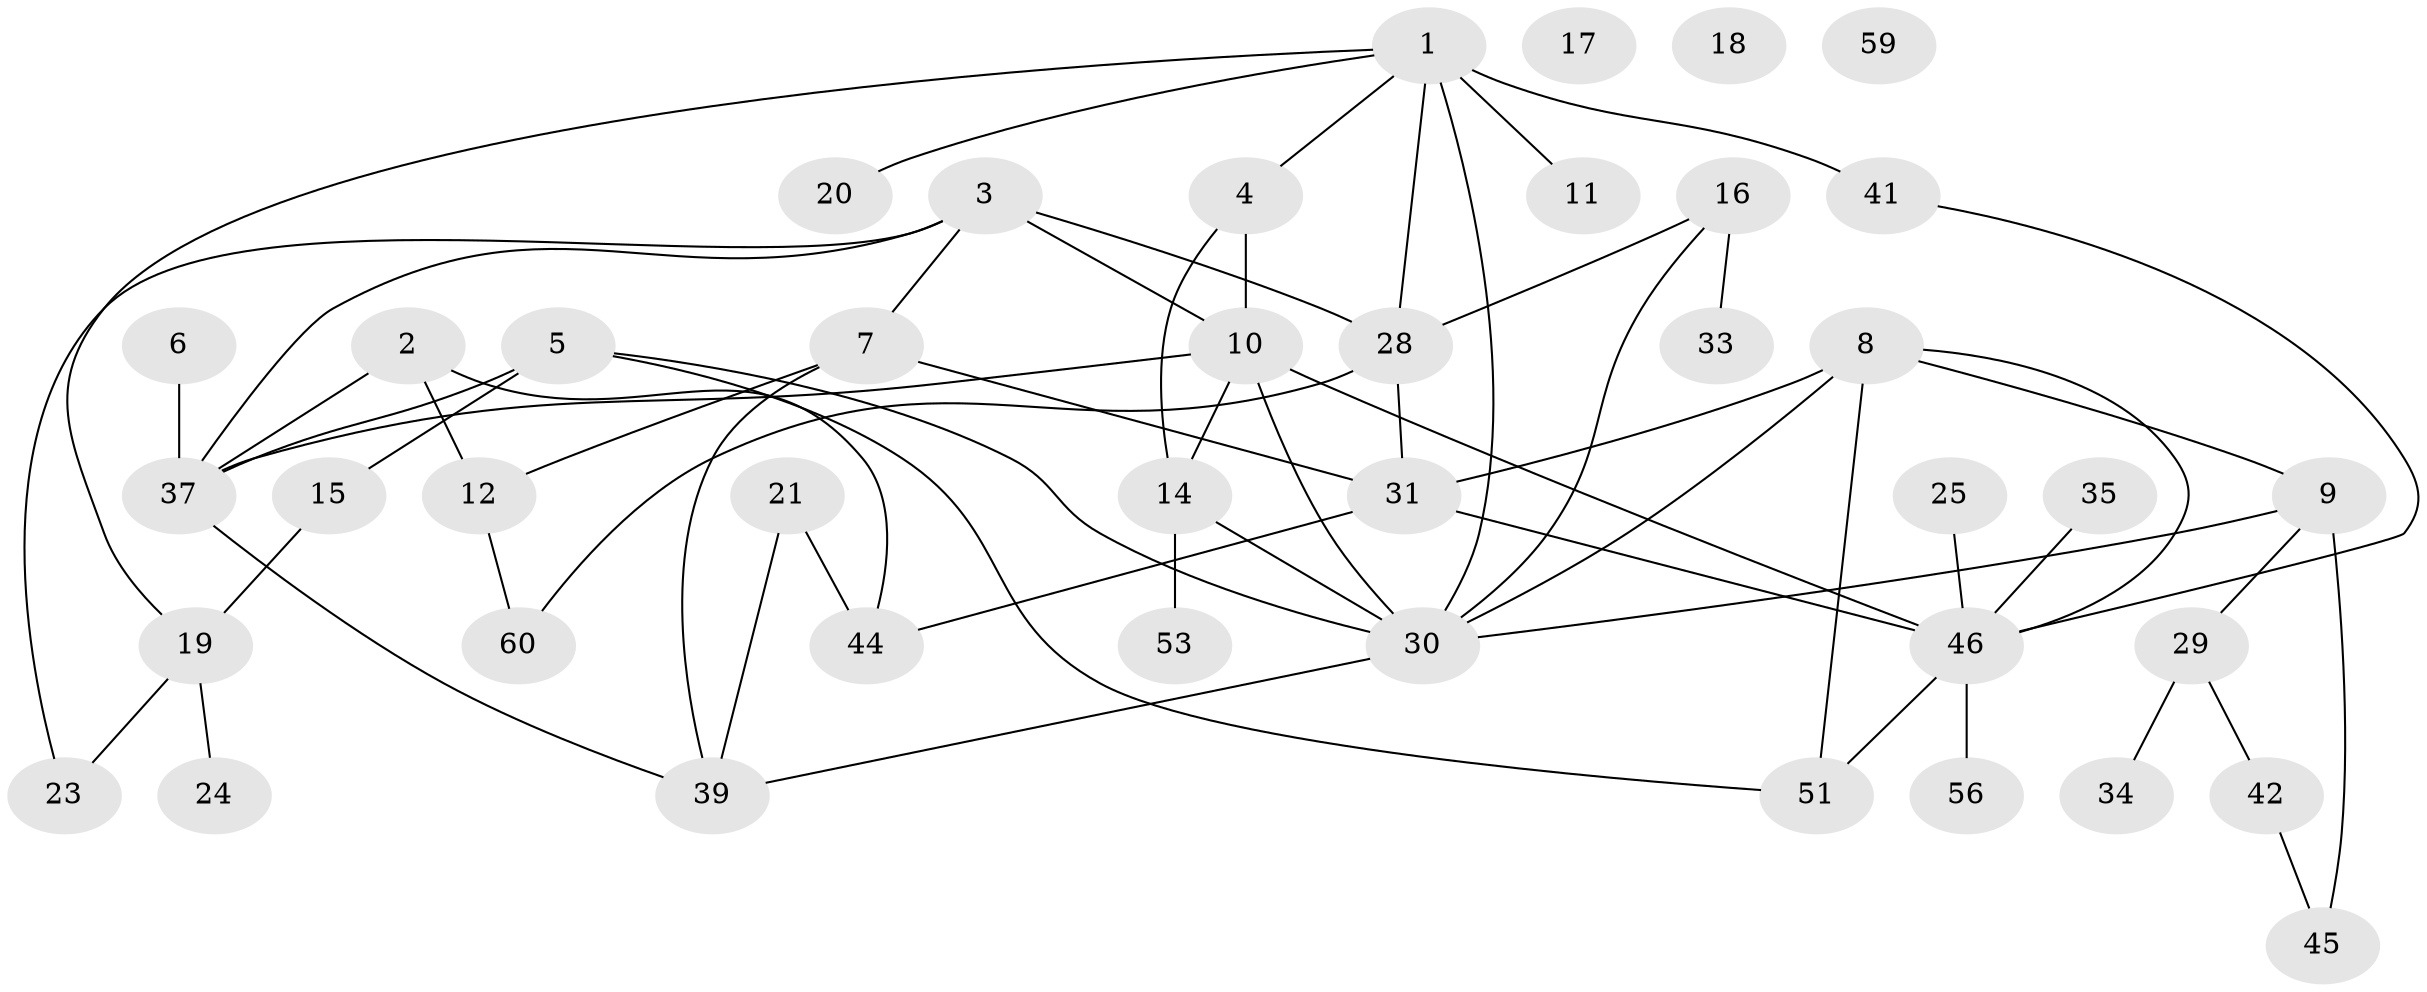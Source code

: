 // Generated by graph-tools (version 1.1) at 2025/23/03/03/25 07:23:25]
// undirected, 42 vertices, 62 edges
graph export_dot {
graph [start="1"]
  node [color=gray90,style=filled];
  1 [super="+27"];
  2 [super="+22"];
  3 [super="+48"];
  4;
  5 [super="+49"];
  6;
  7;
  8 [super="+64"];
  9 [super="+26"];
  10 [super="+62"];
  11;
  12 [super="+13"];
  14 [super="+61"];
  15 [super="+32"];
  16 [super="+38"];
  17;
  18;
  19 [super="+58"];
  20;
  21 [super="+65"];
  23;
  24;
  25;
  28 [super="+54"];
  29 [super="+36"];
  30 [super="+40"];
  31 [super="+50"];
  33;
  34;
  35;
  37 [super="+52"];
  39 [super="+43"];
  41;
  42 [super="+47"];
  44 [super="+57"];
  45 [super="+55"];
  46 [super="+63"];
  51;
  53;
  56;
  59;
  60;
  1 -- 4;
  1 -- 11;
  1 -- 20;
  1 -- 41 [weight=2];
  1 -- 28;
  1 -- 19;
  1 -- 30;
  2 -- 12;
  2 -- 37 [weight=2];
  2 -- 44;
  3 -- 7;
  3 -- 23;
  3 -- 28;
  3 -- 37;
  3 -- 10;
  4 -- 10;
  4 -- 14;
  5 -- 51;
  5 -- 37;
  5 -- 30;
  5 -- 15 [weight=2];
  6 -- 37;
  7 -- 12;
  7 -- 39;
  7 -- 31;
  8 -- 30;
  8 -- 46;
  8 -- 31;
  8 -- 9;
  8 -- 51;
  9 -- 30;
  9 -- 29;
  9 -- 45;
  10 -- 37;
  10 -- 14;
  10 -- 46;
  10 -- 30;
  12 -- 60;
  14 -- 53;
  14 -- 30;
  15 -- 19;
  16 -- 28;
  16 -- 33;
  16 -- 30;
  19 -- 23;
  19 -- 24;
  21 -- 39;
  21 -- 44;
  25 -- 46;
  28 -- 60;
  28 -- 31;
  29 -- 34 [weight=2];
  29 -- 42;
  30 -- 39;
  31 -- 44;
  31 -- 46;
  35 -- 46;
  37 -- 39;
  41 -- 46;
  42 -- 45;
  46 -- 56;
  46 -- 51;
}
